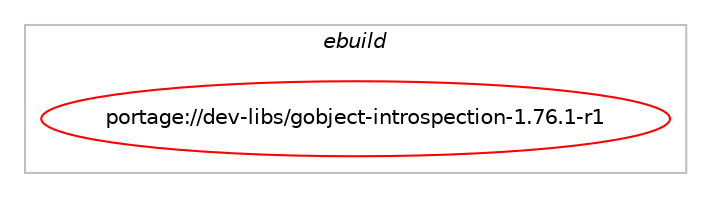 digraph prolog {

# *************
# Graph options
# *************

newrank=true;
concentrate=true;
compound=true;
graph [rankdir=LR,fontname=Helvetica,fontsize=10,ranksep=1.5];#, ranksep=2.5, nodesep=0.2];
edge  [arrowhead=vee];
node  [fontname=Helvetica,fontsize=10];

# **********
# The ebuild
# **********

subgraph cluster_leftcol {
color=gray;
label=<<i>ebuild</i>>;
id [label="portage://dev-libs/gobject-introspection-1.76.1-r1", color=red, width=4, href="../dev-libs/gobject-introspection-1.76.1-r1.svg"];
}

# ****************
# The dependencies
# ****************

subgraph cluster_midcol {
color=gray;
label=<<i>dependencies</i>>;
subgraph cluster_compile {
fillcolor="#eeeeee";
style=filled;
label=<<i>compile</i>>;
# *** BEGIN UNKNOWN DEPENDENCY TYPE (TODO) ***
# id -> equal(use_conditional_group(positive,doctool,portage://dev-libs/gobject-introspection-1.76.1-r1,[use_conditional_group(positive,python_single_target_python3_10,portage://dev-libs/gobject-introspection-1.76.1-r1,[package_dependency(portage://dev-libs/gobject-introspection-1.76.1-r1,install,no,dev-python,mako,none,[,,],[],[use(enable(python_targets_python3_10),negative)]),package_dependency(portage://dev-libs/gobject-introspection-1.76.1-r1,install,no,dev-python,markdown,none,[,,],[],[use(enable(python_targets_python3_10),negative)])]),use_conditional_group(positive,python_single_target_python3_11,portage://dev-libs/gobject-introspection-1.76.1-r1,[package_dependency(portage://dev-libs/gobject-introspection-1.76.1-r1,install,no,dev-python,mako,none,[,,],[],[use(enable(python_targets_python3_11),negative)]),package_dependency(portage://dev-libs/gobject-introspection-1.76.1-r1,install,no,dev-python,markdown,none,[,,],[],[use(enable(python_targets_python3_11),negative)])])]))
# *** END UNKNOWN DEPENDENCY TYPE (TODO) ***

# *** BEGIN UNKNOWN DEPENDENCY TYPE (TODO) ***
# id -> equal(use_conditional_group(positive,python_single_target_python3_10,portage://dev-libs/gobject-introspection-1.76.1-r1,[package_dependency(portage://dev-libs/gobject-introspection-1.76.1-r1,install,no,dev-lang,python,none,[,,],[slot(3.10)],[use(enable(xml),positive)])]))
# *** END UNKNOWN DEPENDENCY TYPE (TODO) ***

# *** BEGIN UNKNOWN DEPENDENCY TYPE (TODO) ***
# id -> equal(use_conditional_group(positive,python_single_target_python3_11,portage://dev-libs/gobject-introspection-1.76.1-r1,[package_dependency(portage://dev-libs/gobject-introspection-1.76.1-r1,install,no,dev-lang,python,none,[,,],[slot(3.11)],[use(enable(xml),positive)])]))
# *** END UNKNOWN DEPENDENCY TYPE (TODO) ***

# *** BEGIN UNKNOWN DEPENDENCY TYPE (TODO) ***
# id -> equal(package_dependency(portage://dev-libs/gobject-introspection-1.76.1-r1,install,no,dev-libs,glib,greaterequal,[2.75.0,,,2.75.0],[slot(2)],[]))
# *** END UNKNOWN DEPENDENCY TYPE (TODO) ***

# *** BEGIN UNKNOWN DEPENDENCY TYPE (TODO) ***
# id -> equal(package_dependency(portage://dev-libs/gobject-introspection-1.76.1-r1,install,no,dev-libs,gobject-introspection-common,greaterequal,[1.76.1,,,1.76.1],[],[]))
# *** END UNKNOWN DEPENDENCY TYPE (TODO) ***

# *** BEGIN UNKNOWN DEPENDENCY TYPE (TODO) ***
# id -> equal(package_dependency(portage://dev-libs/gobject-introspection-1.76.1-r1,install,no,dev-libs,libffi,none,[,,],any_same_slot,[]))
# *** END UNKNOWN DEPENDENCY TYPE (TODO) ***

# *** BEGIN UNKNOWN DEPENDENCY TYPE (TODO) ***
# id -> equal(package_dependency(portage://dev-libs/gobject-introspection-1.76.1-r1,install,no,dev-python,setuptools,smaller,[74,,,74],[],[]))
# *** END UNKNOWN DEPENDENCY TYPE (TODO) ***

# *** BEGIN UNKNOWN DEPENDENCY TYPE (TODO) ***
# id -> equal(package_dependency(portage://dev-libs/gobject-introspection-1.76.1-r1,install,no,virtual,pkgconfig,none,[,,],[],[]))
# *** END UNKNOWN DEPENDENCY TYPE (TODO) ***

}
subgraph cluster_compileandrun {
fillcolor="#eeeeee";
style=filled;
label=<<i>compile and run</i>>;
}
subgraph cluster_run {
fillcolor="#eeeeee";
style=filled;
label=<<i>run</i>>;
# *** BEGIN UNKNOWN DEPENDENCY TYPE (TODO) ***
# id -> equal(use_conditional_group(positive,doctool,portage://dev-libs/gobject-introspection-1.76.1-r1,[use_conditional_group(positive,python_single_target_python3_10,portage://dev-libs/gobject-introspection-1.76.1-r1,[package_dependency(portage://dev-libs/gobject-introspection-1.76.1-r1,run,no,dev-python,mako,none,[,,],[],[use(enable(python_targets_python3_10),negative)]),package_dependency(portage://dev-libs/gobject-introspection-1.76.1-r1,run,no,dev-python,markdown,none,[,,],[],[use(enable(python_targets_python3_10),negative)])]),use_conditional_group(positive,python_single_target_python3_11,portage://dev-libs/gobject-introspection-1.76.1-r1,[package_dependency(portage://dev-libs/gobject-introspection-1.76.1-r1,run,no,dev-python,mako,none,[,,],[],[use(enable(python_targets_python3_11),negative)]),package_dependency(portage://dev-libs/gobject-introspection-1.76.1-r1,run,no,dev-python,markdown,none,[,,],[],[use(enable(python_targets_python3_11),negative)])])]))
# *** END UNKNOWN DEPENDENCY TYPE (TODO) ***

# *** BEGIN UNKNOWN DEPENDENCY TYPE (TODO) ***
# id -> equal(use_conditional_group(positive,python_single_target_python3_10,portage://dev-libs/gobject-introspection-1.76.1-r1,[package_dependency(portage://dev-libs/gobject-introspection-1.76.1-r1,run,no,dev-lang,python,none,[,,],[slot(3.10)],[use(enable(xml),positive)])]))
# *** END UNKNOWN DEPENDENCY TYPE (TODO) ***

# *** BEGIN UNKNOWN DEPENDENCY TYPE (TODO) ***
# id -> equal(use_conditional_group(positive,python_single_target_python3_11,portage://dev-libs/gobject-introspection-1.76.1-r1,[package_dependency(portage://dev-libs/gobject-introspection-1.76.1-r1,run,no,dev-lang,python,none,[,,],[slot(3.11)],[use(enable(xml),positive)])]))
# *** END UNKNOWN DEPENDENCY TYPE (TODO) ***

# *** BEGIN UNKNOWN DEPENDENCY TYPE (TODO) ***
# id -> equal(package_dependency(portage://dev-libs/gobject-introspection-1.76.1-r1,run,no,dev-libs,glib,greaterequal,[2.75.0,,,2.75.0],[slot(2)],[]))
# *** END UNKNOWN DEPENDENCY TYPE (TODO) ***

# *** BEGIN UNKNOWN DEPENDENCY TYPE (TODO) ***
# id -> equal(package_dependency(portage://dev-libs/gobject-introspection-1.76.1-r1,run,no,dev-libs,gobject-introspection-common,greaterequal,[1.76.1,,,1.76.1],[],[]))
# *** END UNKNOWN DEPENDENCY TYPE (TODO) ***

# *** BEGIN UNKNOWN DEPENDENCY TYPE (TODO) ***
# id -> equal(package_dependency(portage://dev-libs/gobject-introspection-1.76.1-r1,run,no,dev-libs,libffi,none,[,,],any_same_slot,[]))
# *** END UNKNOWN DEPENDENCY TYPE (TODO) ***

# *** BEGIN UNKNOWN DEPENDENCY TYPE (TODO) ***
# id -> equal(package_dependency(portage://dev-libs/gobject-introspection-1.76.1-r1,run,no,dev-python,setuptools,smaller,[74,,,74],[],[]))
# *** END UNKNOWN DEPENDENCY TYPE (TODO) ***

# *** BEGIN UNKNOWN DEPENDENCY TYPE (TODO) ***
# id -> equal(package_dependency(portage://dev-libs/gobject-introspection-1.76.1-r1,run,no,virtual,pkgconfig,none,[,,],[],[]))
# *** END UNKNOWN DEPENDENCY TYPE (TODO) ***

}
}

# **************
# The candidates
# **************

subgraph cluster_choices {
rank=same;
color=gray;
label=<<i>candidates</i>>;

}

}
